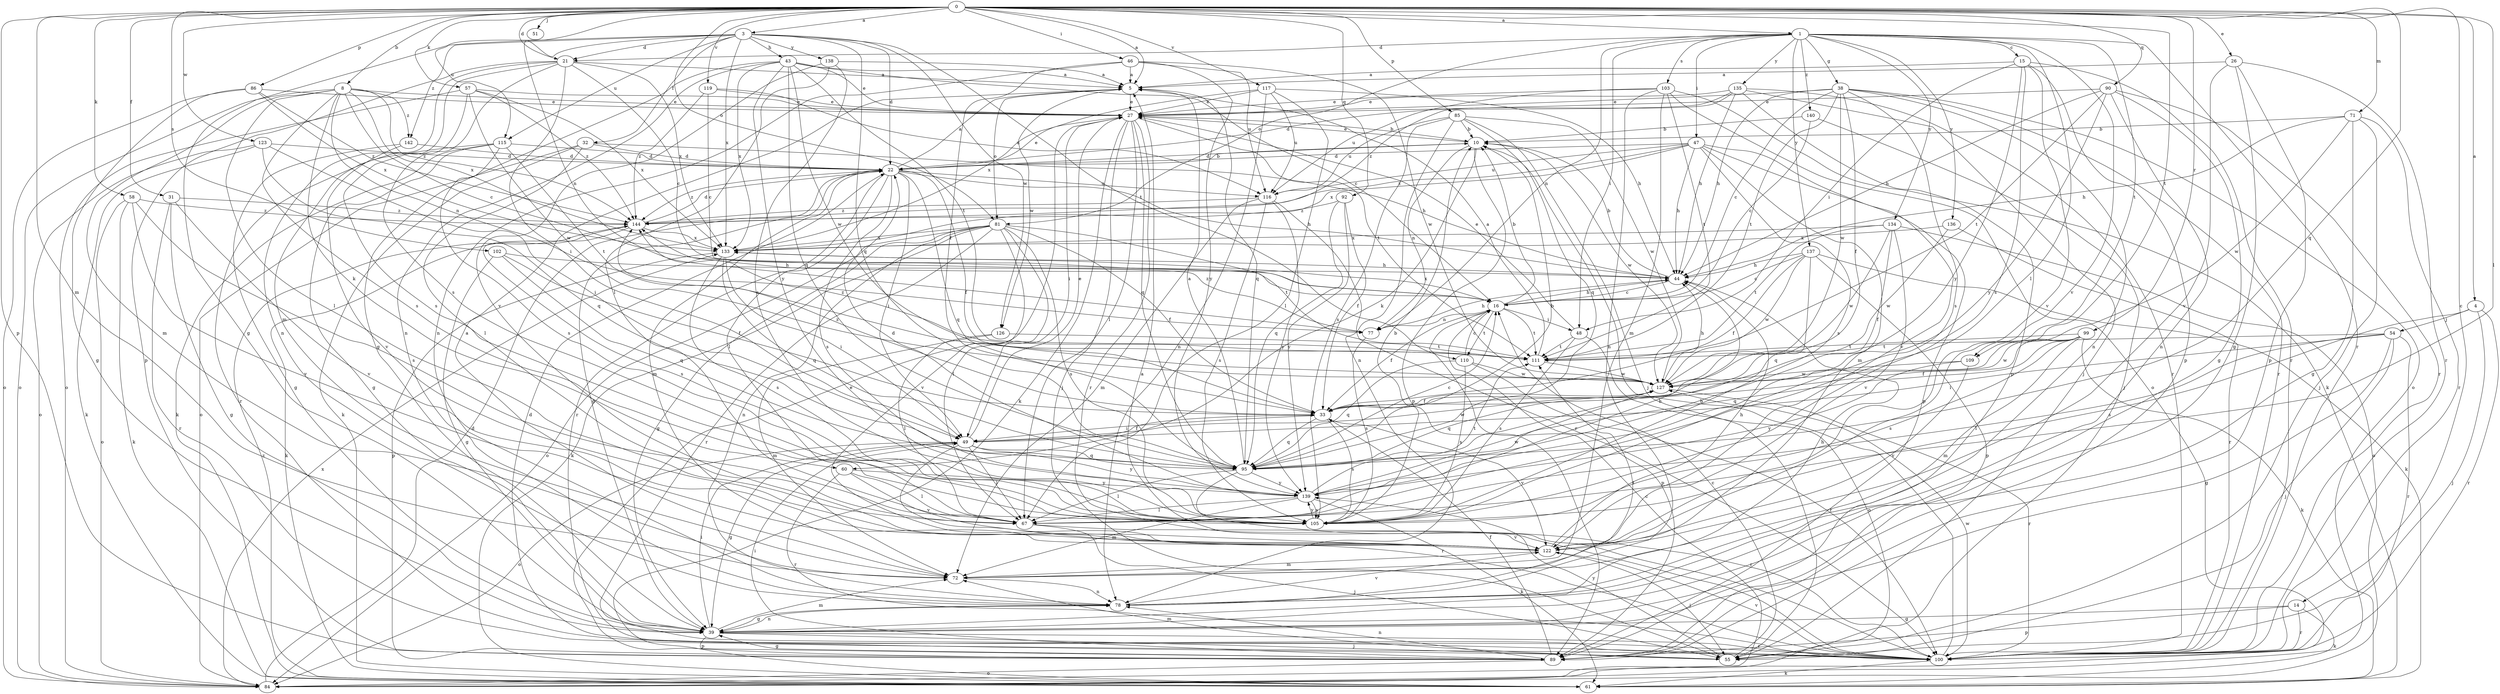 strict digraph  {
0;
1;
3;
4;
5;
8;
10;
14;
15;
16;
21;
22;
26;
27;
31;
32;
33;
38;
39;
43;
44;
46;
47;
48;
49;
51;
54;
55;
57;
58;
60;
61;
67;
71;
72;
77;
78;
81;
84;
85;
86;
89;
90;
92;
95;
99;
100;
102;
103;
105;
109;
110;
111;
115;
116;
117;
119;
122;
123;
126;
127;
133;
134;
135;
136;
137;
138;
139;
140;
142;
144;
0 -> 1  [label=a];
0 -> 3  [label=a];
0 -> 4  [label=a];
0 -> 5  [label=a];
0 -> 8  [label=b];
0 -> 14  [label=c];
0 -> 21  [label=d];
0 -> 26  [label=e];
0 -> 31  [label=f];
0 -> 46  [label=i];
0 -> 51  [label=j];
0 -> 57  [label=k];
0 -> 58  [label=k];
0 -> 67  [label=l];
0 -> 71  [label=m];
0 -> 72  [label=m];
0 -> 81  [label=o];
0 -> 85  [label=p];
0 -> 86  [label=p];
0 -> 89  [label=p];
0 -> 90  [label=q];
0 -> 92  [label=q];
0 -> 95  [label=q];
0 -> 99  [label=r];
0 -> 102  [label=s];
0 -> 109  [label=t];
0 -> 115  [label=u];
0 -> 117  [label=v];
0 -> 119  [label=v];
0 -> 123  [label=w];
1 -> 15  [label=c];
1 -> 21  [label=d];
1 -> 38  [label=g];
1 -> 47  [label=i];
1 -> 48  [label=i];
1 -> 67  [label=l];
1 -> 77  [label=n];
1 -> 81  [label=o];
1 -> 100  [label=r];
1 -> 103  [label=s];
1 -> 109  [label=t];
1 -> 122  [label=v];
1 -> 134  [label=y];
1 -> 135  [label=y];
1 -> 136  [label=y];
1 -> 137  [label=y];
1 -> 140  [label=z];
3 -> 21  [label=d];
3 -> 22  [label=d];
3 -> 32  [label=f];
3 -> 39  [label=g];
3 -> 43  [label=h];
3 -> 77  [label=n];
3 -> 95  [label=q];
3 -> 110  [label=t];
3 -> 115  [label=u];
3 -> 126  [label=w];
3 -> 133  [label=x];
3 -> 138  [label=y];
3 -> 142  [label=z];
4 -> 54  [label=j];
4 -> 55  [label=j];
4 -> 100  [label=r];
4 -> 105  [label=s];
5 -> 27  [label=e];
5 -> 81  [label=o];
5 -> 95  [label=q];
5 -> 126  [label=w];
8 -> 16  [label=c];
8 -> 27  [label=e];
8 -> 60  [label=k];
8 -> 67  [label=l];
8 -> 72  [label=m];
8 -> 77  [label=n];
8 -> 84  [label=o];
8 -> 105  [label=s];
8 -> 133  [label=x];
8 -> 142  [label=z];
8 -> 144  [label=z];
10 -> 22  [label=d];
10 -> 27  [label=e];
10 -> 60  [label=k];
10 -> 77  [label=n];
10 -> 89  [label=p];
10 -> 127  [label=w];
14 -> 39  [label=g];
14 -> 61  [label=k];
14 -> 89  [label=p];
14 -> 100  [label=r];
15 -> 5  [label=a];
15 -> 48  [label=i];
15 -> 89  [label=p];
15 -> 100  [label=r];
15 -> 105  [label=s];
15 -> 122  [label=v];
15 -> 139  [label=y];
16 -> 10  [label=b];
16 -> 33  [label=f];
16 -> 44  [label=h];
16 -> 48  [label=i];
16 -> 77  [label=n];
16 -> 89  [label=p];
16 -> 110  [label=t];
16 -> 111  [label=t];
16 -> 133  [label=x];
21 -> 5  [label=a];
21 -> 16  [label=c];
21 -> 49  [label=i];
21 -> 72  [label=m];
21 -> 78  [label=n];
21 -> 89  [label=p];
21 -> 105  [label=s];
21 -> 133  [label=x];
22 -> 5  [label=a];
22 -> 10  [label=b];
22 -> 27  [label=e];
22 -> 33  [label=f];
22 -> 39  [label=g];
22 -> 44  [label=h];
22 -> 49  [label=i];
22 -> 67  [label=l];
22 -> 72  [label=m];
22 -> 95  [label=q];
22 -> 100  [label=r];
22 -> 105  [label=s];
22 -> 116  [label=u];
22 -> 144  [label=z];
26 -> 5  [label=a];
26 -> 39  [label=g];
26 -> 89  [label=p];
26 -> 100  [label=r];
26 -> 122  [label=v];
27 -> 10  [label=b];
27 -> 49  [label=i];
27 -> 55  [label=j];
27 -> 61  [label=k];
27 -> 67  [label=l];
27 -> 95  [label=q];
27 -> 100  [label=r];
27 -> 111  [label=t];
31 -> 39  [label=g];
31 -> 100  [label=r];
31 -> 122  [label=v];
31 -> 144  [label=z];
32 -> 22  [label=d];
32 -> 44  [label=h];
32 -> 61  [label=k];
32 -> 67  [label=l];
32 -> 84  [label=o];
33 -> 49  [label=i];
33 -> 95  [label=q];
33 -> 105  [label=s];
33 -> 122  [label=v];
33 -> 144  [label=z];
38 -> 16  [label=c];
38 -> 27  [label=e];
38 -> 33  [label=f];
38 -> 44  [label=h];
38 -> 78  [label=n];
38 -> 84  [label=o];
38 -> 100  [label=r];
38 -> 105  [label=s];
38 -> 111  [label=t];
38 -> 127  [label=w];
39 -> 49  [label=i];
39 -> 55  [label=j];
39 -> 72  [label=m];
39 -> 78  [label=n];
39 -> 89  [label=p];
39 -> 100  [label=r];
43 -> 5  [label=a];
43 -> 16  [label=c];
43 -> 27  [label=e];
43 -> 39  [label=g];
43 -> 78  [label=n];
43 -> 95  [label=q];
43 -> 111  [label=t];
43 -> 127  [label=w];
43 -> 133  [label=x];
43 -> 139  [label=y];
44 -> 10  [label=b];
44 -> 16  [label=c];
46 -> 5  [label=a];
46 -> 33  [label=f];
46 -> 78  [label=n];
46 -> 116  [label=u];
46 -> 127  [label=w];
46 -> 139  [label=y];
47 -> 22  [label=d];
47 -> 44  [label=h];
47 -> 72  [label=m];
47 -> 89  [label=p];
47 -> 105  [label=s];
47 -> 116  [label=u];
47 -> 122  [label=v];
47 -> 133  [label=x];
47 -> 144  [label=z];
48 -> 27  [label=e];
48 -> 84  [label=o];
48 -> 105  [label=s];
48 -> 111  [label=t];
49 -> 27  [label=e];
49 -> 33  [label=f];
49 -> 39  [label=g];
49 -> 67  [label=l];
49 -> 84  [label=o];
49 -> 95  [label=q];
49 -> 100  [label=r];
49 -> 127  [label=w];
49 -> 139  [label=y];
54 -> 39  [label=g];
54 -> 49  [label=i];
54 -> 55  [label=j];
54 -> 67  [label=l];
54 -> 100  [label=r];
54 -> 111  [label=t];
55 -> 16  [label=c];
55 -> 22  [label=d];
55 -> 72  [label=m];
55 -> 139  [label=y];
57 -> 27  [label=e];
57 -> 84  [label=o];
57 -> 105  [label=s];
57 -> 127  [label=w];
57 -> 133  [label=x];
57 -> 144  [label=z];
58 -> 61  [label=k];
58 -> 84  [label=o];
58 -> 105  [label=s];
58 -> 122  [label=v];
58 -> 144  [label=z];
60 -> 67  [label=l];
60 -> 100  [label=r];
60 -> 122  [label=v];
60 -> 139  [label=y];
61 -> 144  [label=z];
67 -> 44  [label=h];
67 -> 55  [label=j];
67 -> 122  [label=v];
71 -> 10  [label=b];
71 -> 39  [label=g];
71 -> 44  [label=h];
71 -> 55  [label=j];
71 -> 100  [label=r];
71 -> 127  [label=w];
72 -> 5  [label=a];
72 -> 78  [label=n];
77 -> 44  [label=h];
77 -> 105  [label=s];
77 -> 144  [label=z];
78 -> 39  [label=g];
78 -> 44  [label=h];
78 -> 111  [label=t];
78 -> 122  [label=v];
81 -> 33  [label=f];
81 -> 39  [label=g];
81 -> 61  [label=k];
81 -> 67  [label=l];
81 -> 78  [label=n];
81 -> 84  [label=o];
81 -> 100  [label=r];
81 -> 105  [label=s];
81 -> 111  [label=t];
81 -> 122  [label=v];
81 -> 133  [label=x];
84 -> 16  [label=c];
84 -> 22  [label=d];
84 -> 133  [label=x];
85 -> 10  [label=b];
85 -> 55  [label=j];
85 -> 78  [label=n];
85 -> 95  [label=q];
85 -> 105  [label=s];
85 -> 116  [label=u];
85 -> 127  [label=w];
86 -> 27  [label=e];
86 -> 39  [label=g];
86 -> 84  [label=o];
86 -> 133  [label=x];
86 -> 144  [label=z];
89 -> 27  [label=e];
89 -> 33  [label=f];
89 -> 39  [label=g];
89 -> 49  [label=i];
89 -> 78  [label=n];
89 -> 84  [label=o];
90 -> 27  [label=e];
90 -> 39  [label=g];
90 -> 44  [label=h];
90 -> 78  [label=n];
90 -> 100  [label=r];
90 -> 111  [label=t];
90 -> 139  [label=y];
92 -> 33  [label=f];
92 -> 95  [label=q];
92 -> 139  [label=y];
92 -> 144  [label=z];
95 -> 5  [label=a];
95 -> 10  [label=b];
95 -> 16  [label=c];
95 -> 67  [label=l];
95 -> 100  [label=r];
95 -> 139  [label=y];
99 -> 33  [label=f];
99 -> 61  [label=k];
99 -> 72  [label=m];
99 -> 95  [label=q];
99 -> 105  [label=s];
99 -> 111  [label=t];
99 -> 127  [label=w];
100 -> 5  [label=a];
100 -> 10  [label=b];
100 -> 61  [label=k];
100 -> 122  [label=v];
100 -> 127  [label=w];
102 -> 33  [label=f];
102 -> 39  [label=g];
102 -> 44  [label=h];
102 -> 95  [label=q];
103 -> 27  [label=e];
103 -> 61  [label=k];
103 -> 72  [label=m];
103 -> 78  [label=n];
103 -> 84  [label=o];
103 -> 111  [label=t];
103 -> 116  [label=u];
105 -> 10  [label=b];
105 -> 139  [label=y];
109 -> 122  [label=v];
109 -> 127  [label=w];
109 -> 139  [label=y];
110 -> 16  [label=c];
110 -> 95  [label=q];
110 -> 100  [label=r];
110 -> 105  [label=s];
110 -> 127  [label=w];
111 -> 5  [label=a];
111 -> 127  [label=w];
111 -> 144  [label=z];
115 -> 22  [label=d];
115 -> 39  [label=g];
115 -> 61  [label=k];
115 -> 100  [label=r];
115 -> 105  [label=s];
115 -> 111  [label=t];
116 -> 72  [label=m];
116 -> 100  [label=r];
116 -> 105  [label=s];
116 -> 139  [label=y];
116 -> 144  [label=z];
117 -> 27  [label=e];
117 -> 44  [label=h];
117 -> 67  [label=l];
117 -> 78  [label=n];
117 -> 116  [label=u];
117 -> 133  [label=x];
119 -> 16  [label=c];
119 -> 27  [label=e];
119 -> 116  [label=u];
119 -> 144  [label=z];
122 -> 44  [label=h];
122 -> 55  [label=j];
122 -> 72  [label=m];
123 -> 22  [label=d];
123 -> 49  [label=i];
123 -> 61  [label=k];
123 -> 84  [label=o];
123 -> 95  [label=q];
126 -> 67  [label=l];
126 -> 72  [label=m];
126 -> 111  [label=t];
127 -> 33  [label=f];
127 -> 44  [label=h];
127 -> 95  [label=q];
127 -> 100  [label=r];
133 -> 44  [label=h];
133 -> 49  [label=i];
133 -> 89  [label=p];
133 -> 95  [label=q];
133 -> 105  [label=s];
134 -> 33  [label=f];
134 -> 84  [label=o];
134 -> 111  [label=t];
134 -> 122  [label=v];
134 -> 127  [label=w];
134 -> 133  [label=x];
135 -> 22  [label=d];
135 -> 27  [label=e];
135 -> 44  [label=h];
135 -> 55  [label=j];
135 -> 89  [label=p];
135 -> 100  [label=r];
135 -> 144  [label=z];
136 -> 100  [label=r];
136 -> 127  [label=w];
136 -> 133  [label=x];
137 -> 16  [label=c];
137 -> 33  [label=f];
137 -> 44  [label=h];
137 -> 61  [label=k];
137 -> 89  [label=p];
137 -> 95  [label=q];
137 -> 127  [label=w];
138 -> 5  [label=a];
138 -> 67  [label=l];
138 -> 105  [label=s];
138 -> 122  [label=v];
139 -> 22  [label=d];
139 -> 61  [label=k];
139 -> 67  [label=l];
139 -> 72  [label=m];
139 -> 105  [label=s];
139 -> 111  [label=t];
139 -> 127  [label=w];
140 -> 10  [label=b];
140 -> 16  [label=c];
140 -> 55  [label=j];
142 -> 22  [label=d];
142 -> 39  [label=g];
142 -> 122  [label=v];
144 -> 22  [label=d];
144 -> 61  [label=k];
144 -> 105  [label=s];
144 -> 133  [label=x];
}
